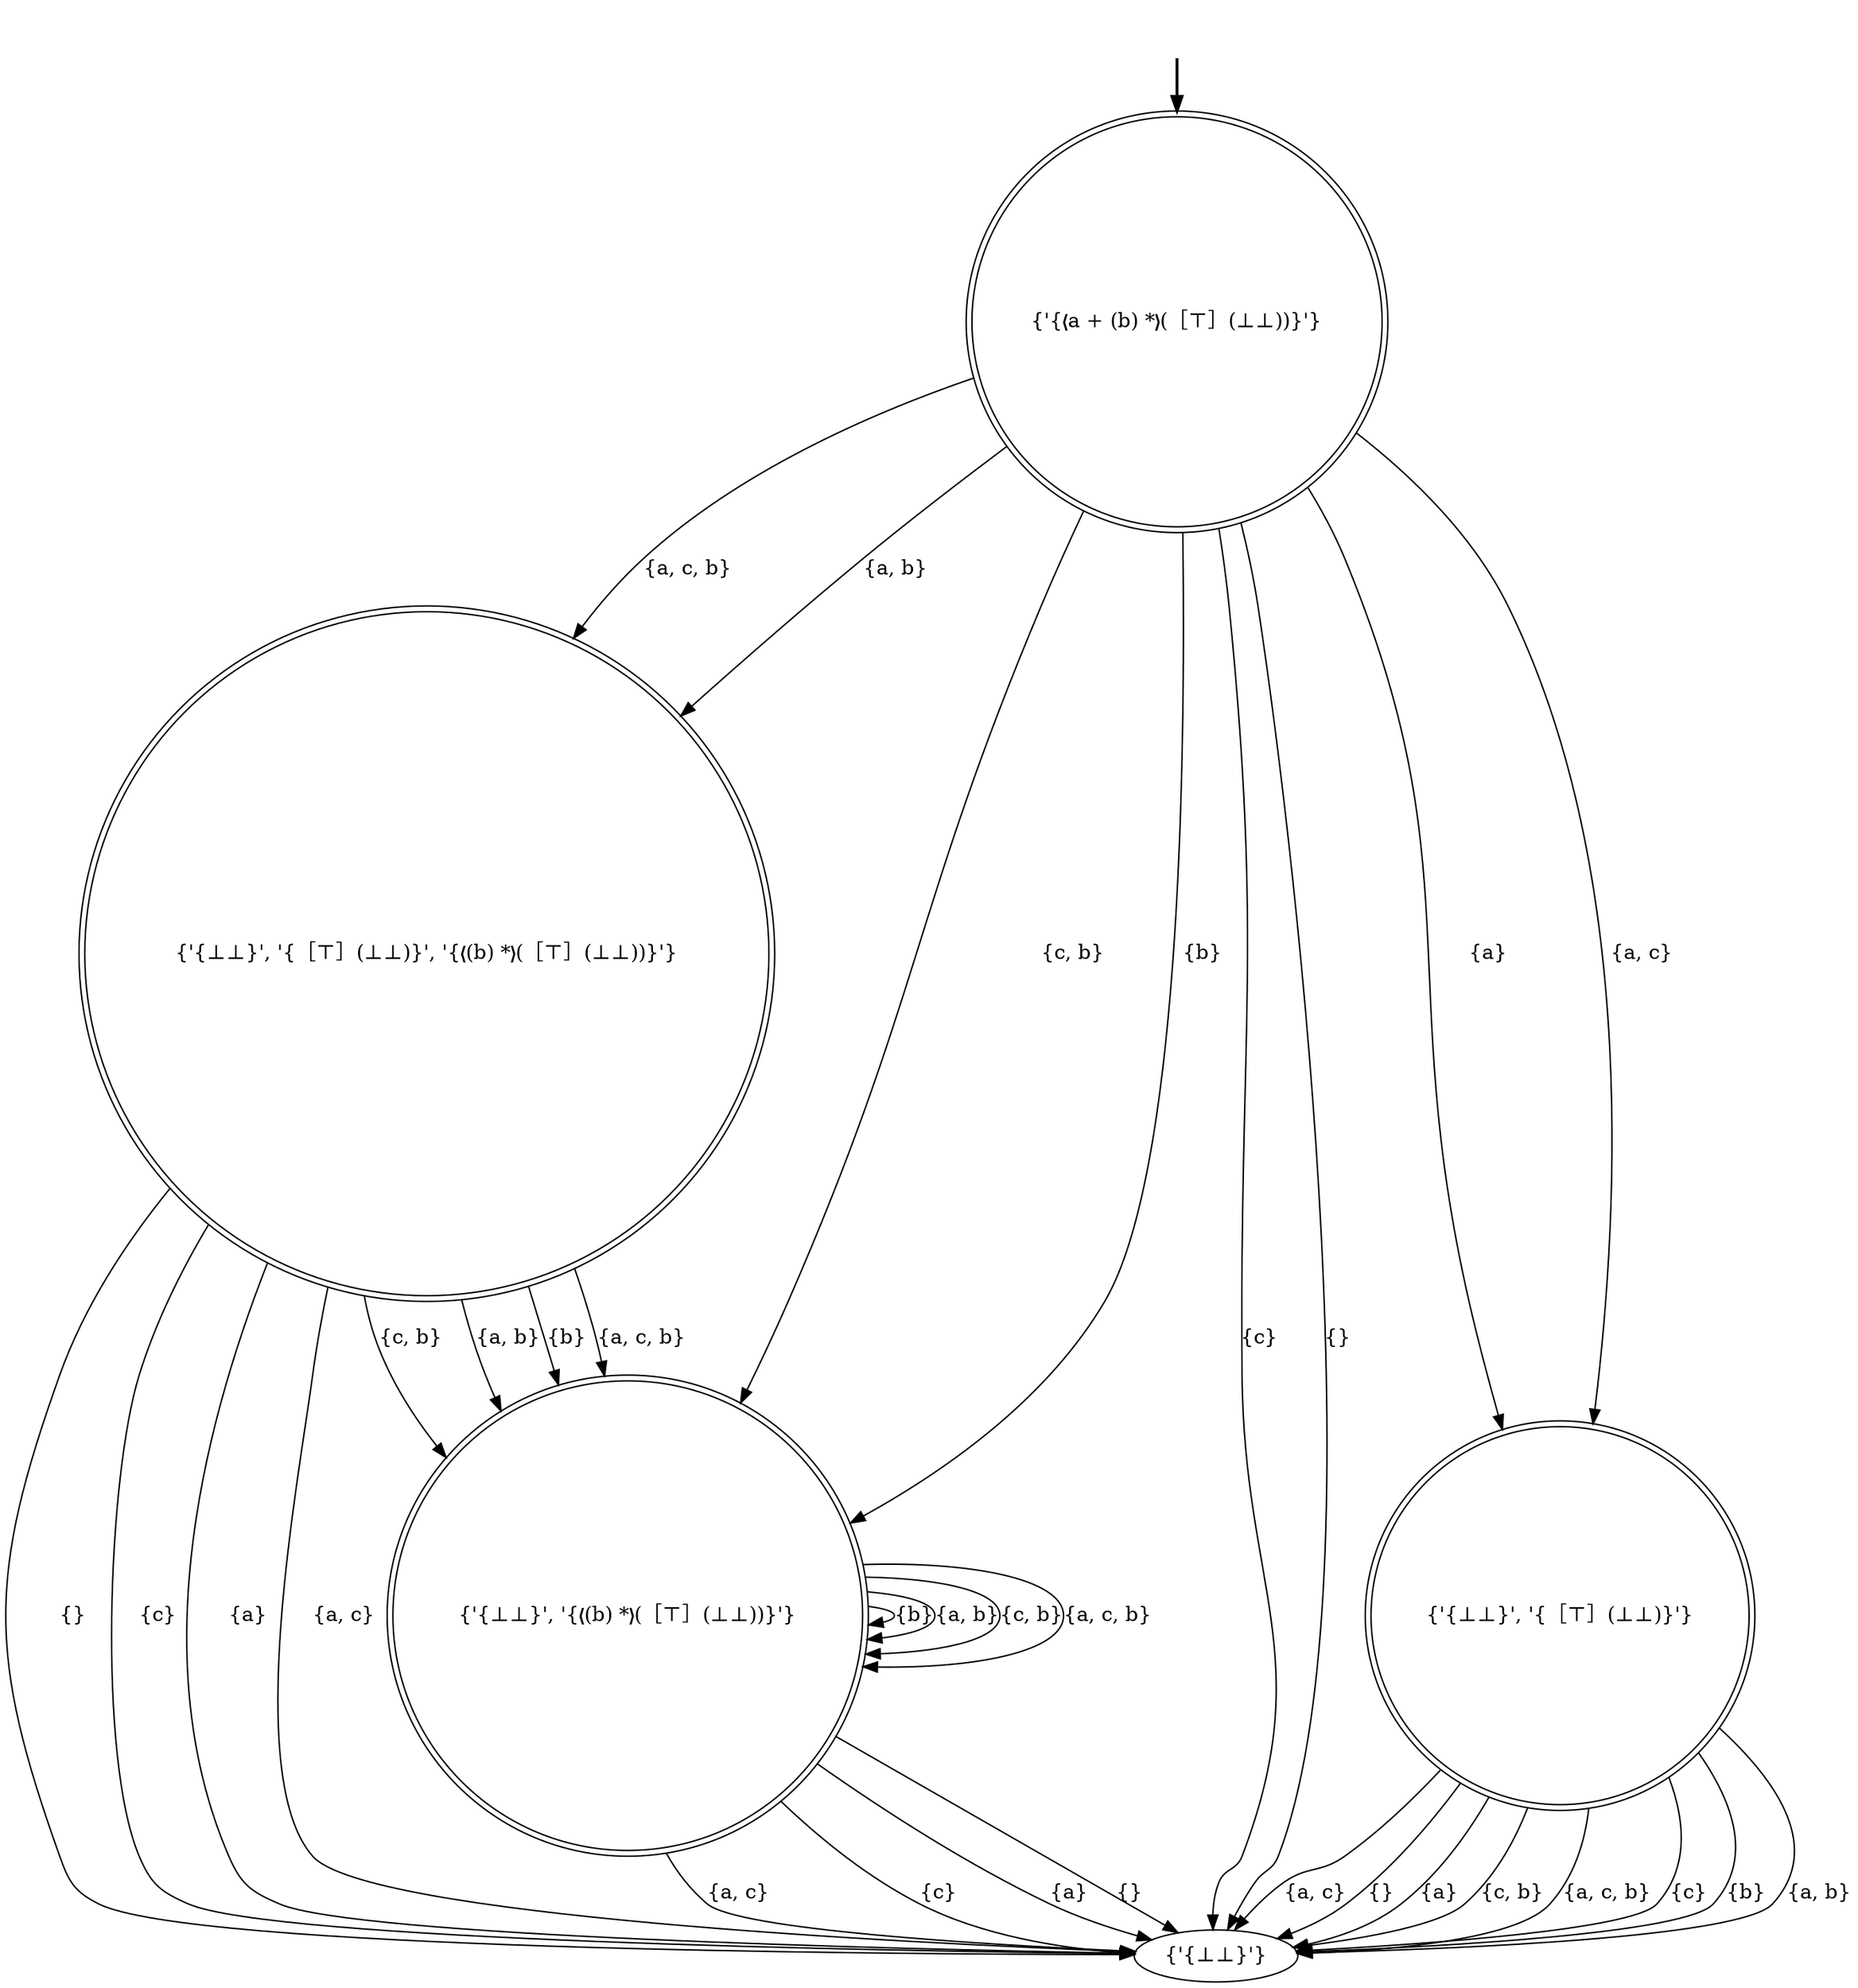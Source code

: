 digraph {
	fake [style=invisible]
	"{'{⊥⊥}', '{［⊤］(⊥⊥)}', '{❬(b) *❭(［⊤］(⊥⊥))}'}" [shape=doublecircle]
	"{'{⊥⊥}', '{❬(b) *❭(［⊤］(⊥⊥))}'}" [shape=doublecircle]
	"{'{⊥⊥}'}"
	"{'{❬a + (b) *❭(［⊤］(⊥⊥))}'}" [root=true shape=doublecircle]
	"{'{⊥⊥}', '{［⊤］(⊥⊥)}'}" [shape=doublecircle]
	fake -> "{'{❬a + (b) *❭(［⊤］(⊥⊥))}'}" [style=bold]
	"{'{⊥⊥}', '{［⊤］(⊥⊥)}', '{❬(b) *❭(［⊤］(⊥⊥))}'}" -> "{'{⊥⊥}', '{❬(b) *❭(［⊤］(⊥⊥))}'}" [label="{c, b}"]
	"{'{⊥⊥}', '{❬(b) *❭(［⊤］(⊥⊥))}'}" -> "{'{⊥⊥}', '{❬(b) *❭(［⊤］(⊥⊥))}'}" [label="{b}"]
	"{'{⊥⊥}', '{［⊤］(⊥⊥)}', '{❬(b) *❭(［⊤］(⊥⊥))}'}" -> "{'{⊥⊥}'}" [label="{}"]
	"{'{⊥⊥}', '{［⊤］(⊥⊥)}'}" -> "{'{⊥⊥}'}" [label="{a, c}"]
	"{'{❬a + (b) *❭(［⊤］(⊥⊥))}'}" -> "{'{⊥⊥}', '{［⊤］(⊥⊥)}', '{❬(b) *❭(［⊤］(⊥⊥))}'}" [label="{a, c, b}"]
	"{'{⊥⊥}', '{❬(b) *❭(［⊤］(⊥⊥))}'}" -> "{'{⊥⊥}', '{❬(b) *❭(［⊤］(⊥⊥))}'}" [label="{a, b}"]
	"{'{⊥⊥}', '{［⊤］(⊥⊥)}', '{❬(b) *❭(［⊤］(⊥⊥))}'}" -> "{'{⊥⊥}'}" [label="{c}"]
	"{'{⊥⊥}', '{［⊤］(⊥⊥)}'}" -> "{'{⊥⊥}'}" [label="{}"]
	"{'{⊥⊥}', '{［⊤］(⊥⊥)}'}" -> "{'{⊥⊥}'}" [label="{a}"]
	"{'{⊥⊥}', '{❬(b) *❭(［⊤］(⊥⊥))}'}" -> "{'{⊥⊥}', '{❬(b) *❭(［⊤］(⊥⊥))}'}" [label="{c, b}"]
	"{'{⊥⊥}', '{❬(b) *❭(［⊤］(⊥⊥))}'}" -> "{'{⊥⊥}'}" [label="{a, c}"]
	"{'{⊥⊥}', '{［⊤］(⊥⊥)}', '{❬(b) *❭(［⊤］(⊥⊥))}'}" -> "{'{⊥⊥}', '{❬(b) *❭(［⊤］(⊥⊥))}'}" [label="{a, b}"]
	"{'{❬a + (b) *❭(［⊤］(⊥⊥))}'}" -> "{'{⊥⊥}', '{❬(b) *❭(［⊤］(⊥⊥))}'}" [label="{c, b}"]
	"{'{⊥⊥}', '{❬(b) *❭(［⊤］(⊥⊥))}'}" -> "{'{⊥⊥}'}" [label="{c}"]
	"{'{⊥⊥}', '{❬(b) *❭(［⊤］(⊥⊥))}'}" -> "{'{⊥⊥}'}" [label="{a}"]
	"{'{⊥⊥}', '{［⊤］(⊥⊥)}', '{❬(b) *❭(［⊤］(⊥⊥))}'}" -> "{'{⊥⊥}'}" [label="{a}"]
	"{'{⊥⊥}', '{［⊤］(⊥⊥)}', '{❬(b) *❭(［⊤］(⊥⊥))}'}" -> "{'{⊥⊥}', '{❬(b) *❭(［⊤］(⊥⊥))}'}" [label="{b}"]
	"{'{⊥⊥}', '{［⊤］(⊥⊥)}'}" -> "{'{⊥⊥}'}" [label="{c, b}"]
	"{'{❬a + (b) *❭(［⊤］(⊥⊥))}'}" -> "{'{⊥⊥}', '{❬(b) *❭(［⊤］(⊥⊥))}'}" [label="{b}"]
	"{'{⊥⊥}', '{［⊤］(⊥⊥)}'}" -> "{'{⊥⊥}'}" [label="{a, c, b}"]
	"{'{⊥⊥}', '{❬(b) *❭(［⊤］(⊥⊥))}'}" -> "{'{⊥⊥}'}" [label="{}"]
	"{'{⊥⊥}', '{［⊤］(⊥⊥)}', '{❬(b) *❭(［⊤］(⊥⊥))}'}" -> "{'{⊥⊥}', '{❬(b) *❭(［⊤］(⊥⊥))}'}" [label="{a, c, b}"]
	"{'{❬a + (b) *❭(［⊤］(⊥⊥))}'}" -> "{'{⊥⊥}', '{［⊤］(⊥⊥)}'}" [label="{a}"]
	"{'{❬a + (b) *❭(［⊤］(⊥⊥))}'}" -> "{'{⊥⊥}', '{［⊤］(⊥⊥)}', '{❬(b) *❭(［⊤］(⊥⊥))}'}" [label="{a, b}"]
	"{'{⊥⊥}', '{❬(b) *❭(［⊤］(⊥⊥))}'}" -> "{'{⊥⊥}', '{❬(b) *❭(［⊤］(⊥⊥))}'}" [label="{a, c, b}"]
	"{'{❬a + (b) *❭(［⊤］(⊥⊥))}'}" -> "{'{⊥⊥}'}" [label="{c}"]
	"{'{⊥⊥}', '{［⊤］(⊥⊥)}'}" -> "{'{⊥⊥}'}" [label="{c}"]
	"{'{❬a + (b) *❭(［⊤］(⊥⊥))}'}" -> "{'{⊥⊥}', '{［⊤］(⊥⊥)}'}" [label="{a, c}"]
	"{'{⊥⊥}', '{［⊤］(⊥⊥)}'}" -> "{'{⊥⊥}'}" [label="{b}"]
	"{'{❬a + (b) *❭(［⊤］(⊥⊥))}'}" -> "{'{⊥⊥}'}" [label="{}"]
	"{'{⊥⊥}', '{［⊤］(⊥⊥)}', '{❬(b) *❭(［⊤］(⊥⊥))}'}" -> "{'{⊥⊥}'}" [label="{a, c}"]
	"{'{⊥⊥}', '{［⊤］(⊥⊥)}'}" -> "{'{⊥⊥}'}" [label="{a, b}"]
}
